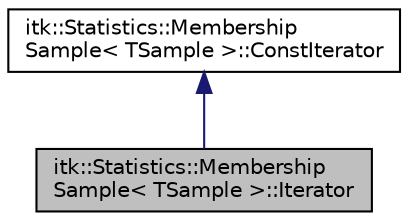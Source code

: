 digraph "itk::Statistics::MembershipSample&lt; TSample &gt;::Iterator"
{
 // LATEX_PDF_SIZE
  edge [fontname="Helvetica",fontsize="10",labelfontname="Helvetica",labelfontsize="10"];
  node [fontname="Helvetica",fontsize="10",shape=record];
  Node1 [label="itk::Statistics::Membership\lSample\< TSample \>::Iterator",height=0.2,width=0.4,color="black", fillcolor="grey75", style="filled", fontcolor="black",tooltip=" "];
  Node2 -> Node1 [dir="back",color="midnightblue",fontsize="10",style="solid",fontname="Helvetica"];
  Node2 [label="itk::Statistics::Membership\lSample\< TSample \>::ConstIterator",height=0.2,width=0.4,color="black", fillcolor="white", style="filled",URL="$classitk_1_1Statistics_1_1MembershipSample_1_1ConstIterator.html",tooltip=" "];
}
